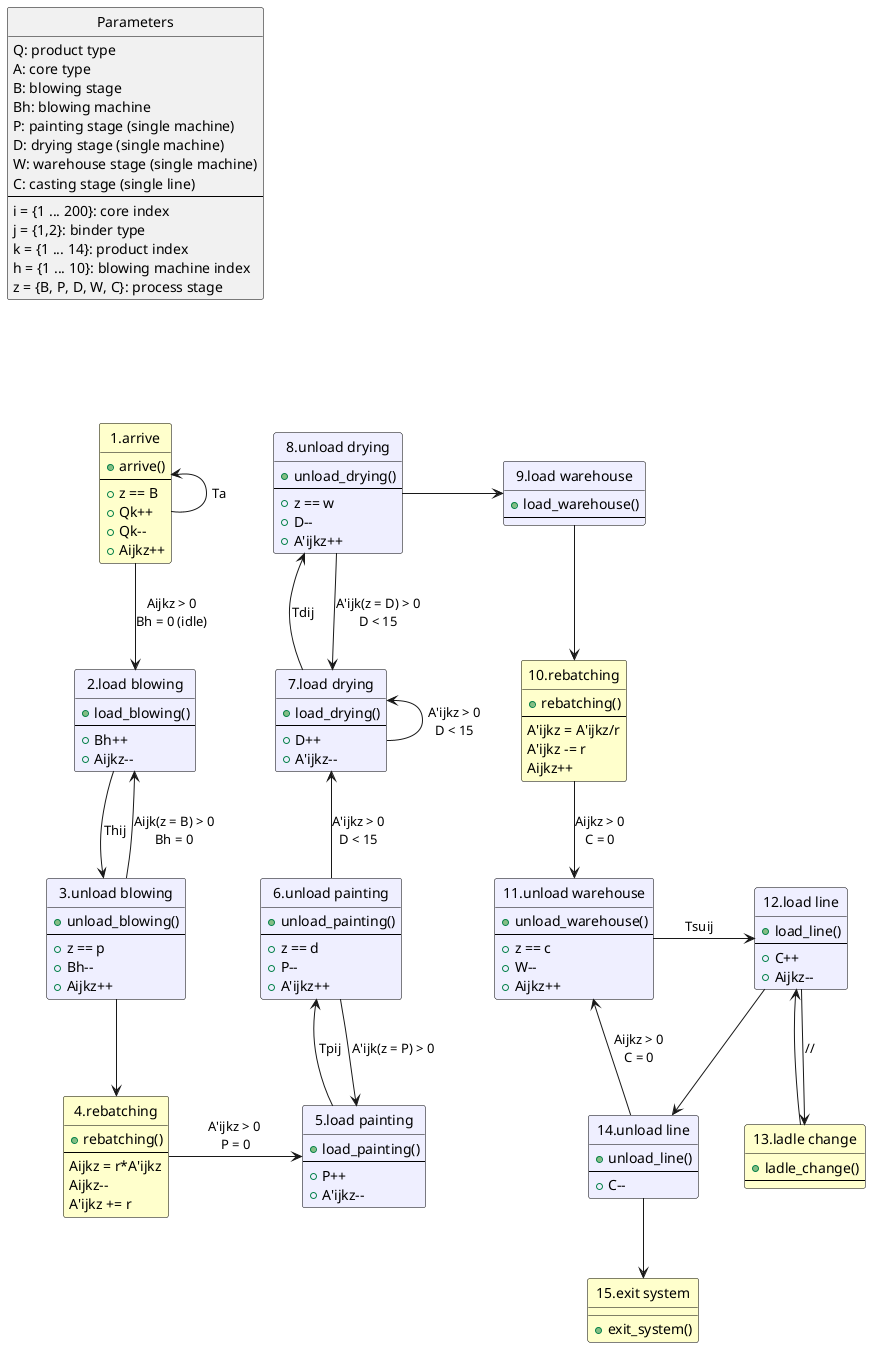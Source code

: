 @startuml EventGraph
hide circle
hide stereotype

skinparam class<<P>> {
    'BackgroundColor White
    FontColor Black
    BorderColor Black
}
skinparam class<<EG>> {
    BackgroundColor business
    FontColor Black
    BorderColor Black
}
skinparam class<<EL>> {
    BackgroundColor Motivation
    FontColor Black
    BorderColor Black
}
skinparam class<<EU>> {
    BackgroundColor Motivation
    FontColor Black
    BorderColor Black
}

'Parametri =====================================================
class "Parameters" as params <<P>> {
    Q: product type
    A: core type
    B: blowing stage
    Bh: blowing machine
    P: painting stage (single machine)
    D: drying stage (single machine)
    W: warehouse stage (single machine)
    C: casting stage (single line)
    'x: units per cart (max 40)
    's: units per ladle
    --
    i = {1 ... 200}: core index
    j = {1,2}: binder type
    k = {1 ... 14}: product index
    h = {1 ... 10}: blowing machine index
    z = {B, P, D, W, C}: process stage
}

'Classi di evento =============================================
class "1.arrive" as E1 <<EG>> {
    +arrive()
    --
    +z == B
    +Qk++
    +Qk--
    +Aijkz++
}

class "2.load blowing" as E2 <<EL>> {
    +load_blowing()
    --
    +Bh++
    +Aijkz--
}

class "3.unload blowing" as E3 <<EU>> {
    +unload_blowing()
    --
    +z == p
    +Bh--
    +Aijkz++
}

class "4.rebatching" as E4 <<EG>> {
    +rebatching()
    --
    Aijkz = r*A'ijkz
    Aijkz--
    A'ijkz += r 
}

class "5.load painting" as E5 <<EL>> {
    +load_painting()
    --
    +P++
    +A'ijkz--
}

class "6.unload painting" as E6 <<EU>> {
    +unload_painting()
    --
    +z == d
    +P--
    +A'ijkz++
}

class "7.load drying" as E7 <<EL>> {
    +load_drying()
    --
    +D++
    +A'ijkz--
}

class "8.unload drying" as E8 <<EU>> {
    +unload_drying()
    --
    +z == w
    +D--
    +A'ijkz++
}

class "9.load warehouse" as E9 <<EL>> {
    +load_warehouse()
    --
}

class "10.rebatching" as E10 <<EG>> {
    +rebatching()
    --
    A'ijkz = A'ijkz/r
    A'ijkz -= r
    Aijkz++ 
}

class "11.unload warehouse" as E11 <<EU>> {
    +unload_warehouse()
    --
    +z == c
    +W--
    +Aijkz++
}

class "12.load line" as E12 <<EL>> {
    +load_line()
    --
    +C++
    +Aijkz--
}

class "13.ladle change" as E13 <<EG>> {
    +ladle_change()
    --
}

class "14.unload line" as E14 <<EU>> {
    +unload_line()
    --
    +C--
}

class "15.exit system" as E15 <<EG>> {
    +exit_system()
}

' Archi =====================================================
params -[hidden]--> E1
E1 -up-> E1 : Ta
E1 -down-> E2 : "Aijkz > 0\nBh = 0 (idle)"
E2 -down-> E3 : Thij
E3 -up-> E2 : "Aijk(z = B) > 0\nBh = 0"
E3 -down-> E4
E4 -right-> E5 : "      A'ijkz > 0       \nP = 0"
E5 -up-> E6 : Tpij
E6 -down-> E5 : "A'ijk(z = P) > 0"
E6 -up-> E7 : "A'ijkz > 0\nD < 15"
E7 -up-> E7 : "A'ijkz > 0\nD < 15"
E7 -up-> E8 : Tdij
E8 -down-> E7: "A'ijk(z = D) > 0\nD < 15"
E8 -right-> E9: "                   "
E9 -down-> E10
E10 -down-> E11 : "Aijkz > 0\nC = 0"
E11 -right-> E12: "    Tsuij       "
E12 --> E13 : //
E12 --> E14
E13 --> E12
E14 --> E11 : Aijkz > 0\nC = 0
E14 --> E15


@enduml
